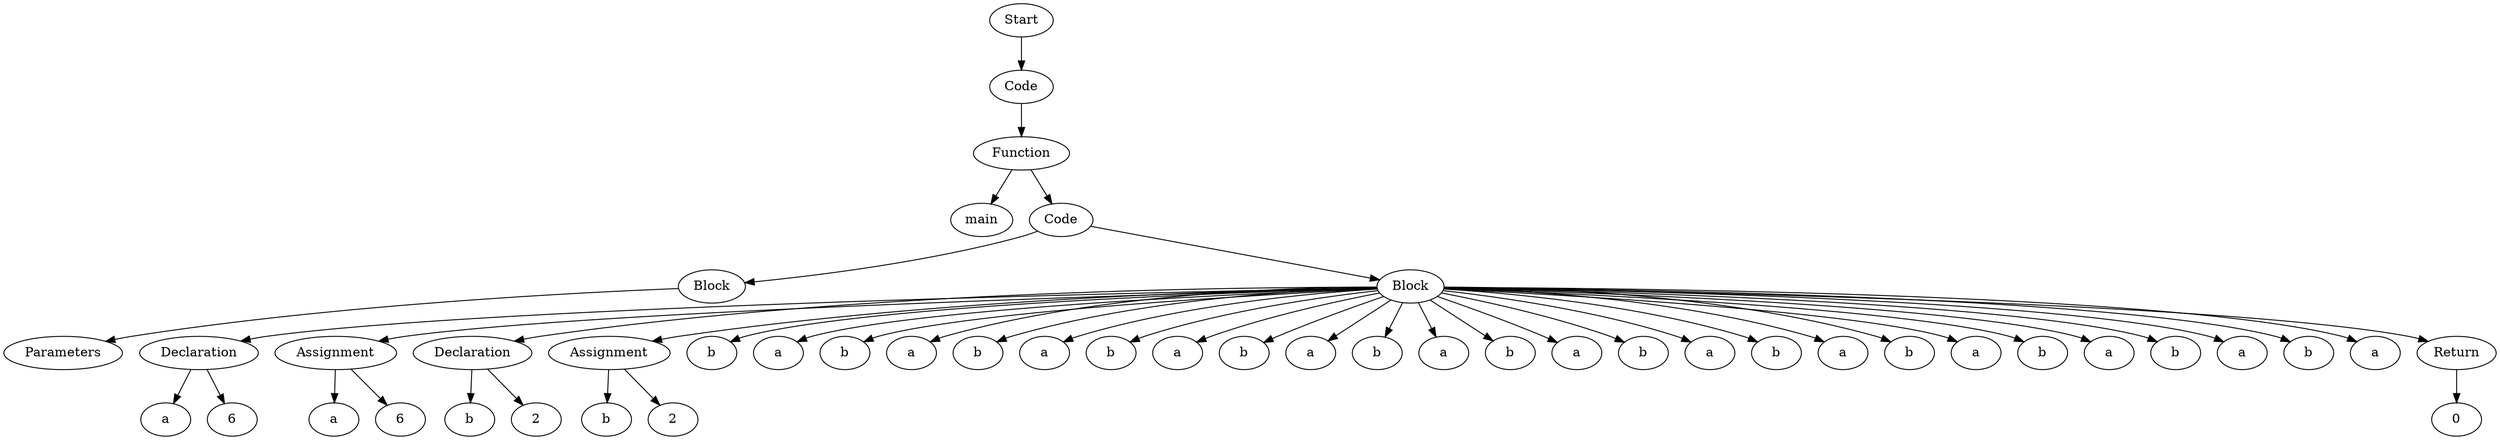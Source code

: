 digraph AST {
  "139136231718672" [label="Start"];
  "139136231718672" -> "139136231707056";
  "139136231707056" [label="Code"];
  "139136231707056" -> "139136231709264";
  "139136231709264" [label="Function"];
  "139136231709264" -> "139136231714976";
  "139136231709264" -> "139136231708112";
  "139136231714976" [label="main"];
  "139136231708112" [label="Code"];
  "139136231708112" -> "139136231612064";
  "139136231708112" -> "139136231620368";
  "139136231612064" [label="Block"];
  "139136231612064" -> "139136231717856";
  "139136231717856" [label="Parameters"];
  "139136231620368" [label="Block"];
  "139136231620368" -> "139136231703888";
  "139136231620368" -> "139136231707872";
  "139136231620368" -> "139136231614080";
  "139136231620368" -> "139136231610192";
  "139136231620368" -> "139136231606016";
  "139136231620368" -> "139136231607552";
  "139136231620368" -> "139136231291968";
  "139136231620368" -> "139136231608080";
  "139136231620368" -> "139136231291344";
  "139136231620368" -> "139136231287744";
  "139136231620368" -> "139136231289328";
  "139136231620368" -> "139136231287552";
  "139136231620368" -> "139136231278624";
  "139136231620368" -> "139136231278720";
  "139136231620368" -> "139136230916544";
  "139136231620368" -> "139136230917648";
  "139136231620368" -> "139136230925664";
  "139136231620368" -> "139136230923936";
  "139136231620368" -> "139136230920048";
  "139136231620368" -> "139136230917888";
  "139136231620368" -> "139136230920192";
  "139136231620368" -> "139136230931952";
  "139136231620368" -> "139136230917360";
  "139136231620368" -> "139136230932384";
  "139136231620368" -> "139136230791184";
  "139136231620368" -> "139136230790176";
  "139136231620368" -> "139136230786144";
  "139136231620368" -> "139136230795168";
  "139136231620368" -> "139136230793920";
  "139136231620368" -> "139136230786432";
  "139136231620368" -> "139136230795600";
  "139136231703888" [label="Declaration"];
  "139136231703888" -> "139136231714400";
  "139136231703888" -> "139136231718528";
  "139136231714400" [label="a"];
  "139136231718528" [label="6"];
  "139136231707872" [label="Assignment"];
  "139136231707872" -> "139136231703936";
  "139136231707872" -> "139136231707296";
  "139136231703936" [label="a"];
  "139136231707296" [label="6"];
  "139136231614080" [label="Declaration"];
  "139136231614080" -> "139136231609376";
  "139136231614080" -> "139136231607408";
  "139136231609376" [label="b"];
  "139136231607408" [label="2"];
  "139136231610192" [label="Assignment"];
  "139136231610192" -> "139136231619408";
  "139136231610192" -> "139136231611872";
  "139136231619408" [label="b"];
  "139136231611872" [label="2"];
  "139136231606016" [label="b"];
  "139136231607552" [label="a"];
  "139136231291968" [label="b"];
  "139136231608080" [label="a"];
  "139136231291344" [label="b"];
  "139136231287744" [label="a"];
  "139136231289328" [label="b"];
  "139136231287552" [label="a"];
  "139136231278624" [label="b"];
  "139136231278720" [label="a"];
  "139136230916544" [label="b"];
  "139136230917648" [label="a"];
  "139136230925664" [label="b"];
  "139136230923936" [label="a"];
  "139136230920048" [label="b"];
  "139136230917888" [label="a"];
  "139136230920192" [label="b"];
  "139136230931952" [label="a"];
  "139136230917360" [label="b"];
  "139136230932384" [label="a"];
  "139136230791184" [label="b"];
  "139136230790176" [label="a"];
  "139136230786144" [label="b"];
  "139136230795168" [label="a"];
  "139136230793920" [label="b"];
  "139136230786432" [label="a"];
  "139136230795600" [label="Return"];
  "139136230795600" -> "139136230791712";
  "139136230791712" [label="0"];
}
